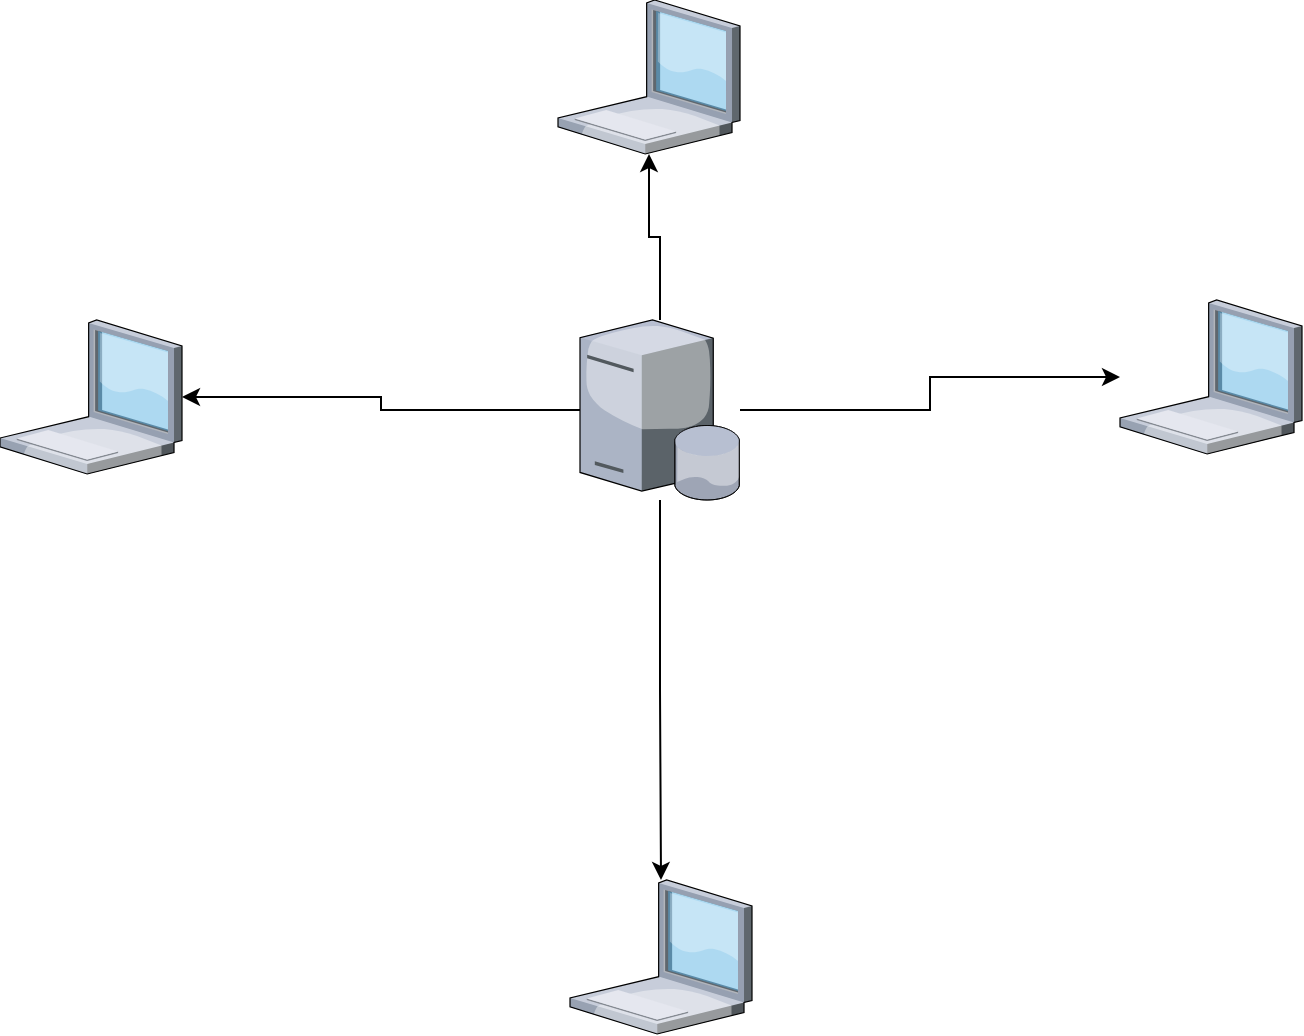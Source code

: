 <mxfile version="13.10.6" type="github">
  <diagram name="Page-1" id="822b0af5-4adb-64df-f703-e8dfc1f81529">
    <mxGraphModel dx="1422" dy="1677" grid="1" gridSize="10" guides="1" tooltips="1" connect="1" arrows="1" fold="1" page="1" pageScale="1" pageWidth="1100" pageHeight="850" background="#ffffff" math="0" shadow="0">
      <root>
        <mxCell id="0" />
        <mxCell id="1" parent="0" />
        <mxCell id="dF0cH3uQtv-huA1mjqew-8" style="edgeStyle=orthogonalEdgeStyle;rounded=0;orthogonalLoop=1;jettySize=auto;html=1;" edge="1" parent="1" source="dF0cH3uQtv-huA1mjqew-2" target="dF0cH3uQtv-huA1mjqew-3">
          <mxGeometry relative="1" as="geometry" />
        </mxCell>
        <mxCell id="dF0cH3uQtv-huA1mjqew-9" style="edgeStyle=orthogonalEdgeStyle;rounded=0;orthogonalLoop=1;jettySize=auto;html=1;" edge="1" parent="1" source="dF0cH3uQtv-huA1mjqew-2" target="dF0cH3uQtv-huA1mjqew-5">
          <mxGeometry relative="1" as="geometry" />
        </mxCell>
        <mxCell id="dF0cH3uQtv-huA1mjqew-10" style="edgeStyle=orthogonalEdgeStyle;rounded=0;orthogonalLoop=1;jettySize=auto;html=1;" edge="1" parent="1" source="dF0cH3uQtv-huA1mjqew-2" target="dF0cH3uQtv-huA1mjqew-7">
          <mxGeometry relative="1" as="geometry" />
        </mxCell>
        <mxCell id="dF0cH3uQtv-huA1mjqew-11" style="edgeStyle=orthogonalEdgeStyle;rounded=0;orthogonalLoop=1;jettySize=auto;html=1;" edge="1" parent="1" source="dF0cH3uQtv-huA1mjqew-2" target="dF0cH3uQtv-huA1mjqew-6">
          <mxGeometry relative="1" as="geometry" />
        </mxCell>
        <mxCell id="dF0cH3uQtv-huA1mjqew-2" value="" style="verticalLabelPosition=bottom;aspect=fixed;html=1;verticalAlign=top;strokeColor=none;align=center;outlineConnect=0;shape=mxgraph.citrix.database_server;" vertex="1" parent="1">
          <mxGeometry x="440" y="120" width="80" height="90" as="geometry" />
        </mxCell>
        <mxCell id="dF0cH3uQtv-huA1mjqew-3" value="" style="verticalLabelPosition=bottom;aspect=fixed;html=1;verticalAlign=top;strokeColor=none;align=center;outlineConnect=0;shape=mxgraph.citrix.laptop_1;" vertex="1" parent="1">
          <mxGeometry x="150" y="120" width="91" height="77" as="geometry" />
        </mxCell>
        <mxCell id="dF0cH3uQtv-huA1mjqew-5" value="" style="verticalLabelPosition=bottom;aspect=fixed;html=1;verticalAlign=top;strokeColor=none;align=center;outlineConnect=0;shape=mxgraph.citrix.laptop_1;" vertex="1" parent="1">
          <mxGeometry x="435" y="400" width="91" height="77" as="geometry" />
        </mxCell>
        <mxCell id="dF0cH3uQtv-huA1mjqew-6" value="" style="verticalLabelPosition=bottom;aspect=fixed;html=1;verticalAlign=top;strokeColor=none;align=center;outlineConnect=0;shape=mxgraph.citrix.laptop_1;" vertex="1" parent="1">
          <mxGeometry x="429" y="-40" width="91" height="77" as="geometry" />
        </mxCell>
        <mxCell id="dF0cH3uQtv-huA1mjqew-7" value="" style="verticalLabelPosition=bottom;aspect=fixed;html=1;verticalAlign=top;strokeColor=none;align=center;outlineConnect=0;shape=mxgraph.citrix.laptop_1;" vertex="1" parent="1">
          <mxGeometry x="710" y="110" width="91" height="77" as="geometry" />
        </mxCell>
      </root>
    </mxGraphModel>
  </diagram>
</mxfile>
